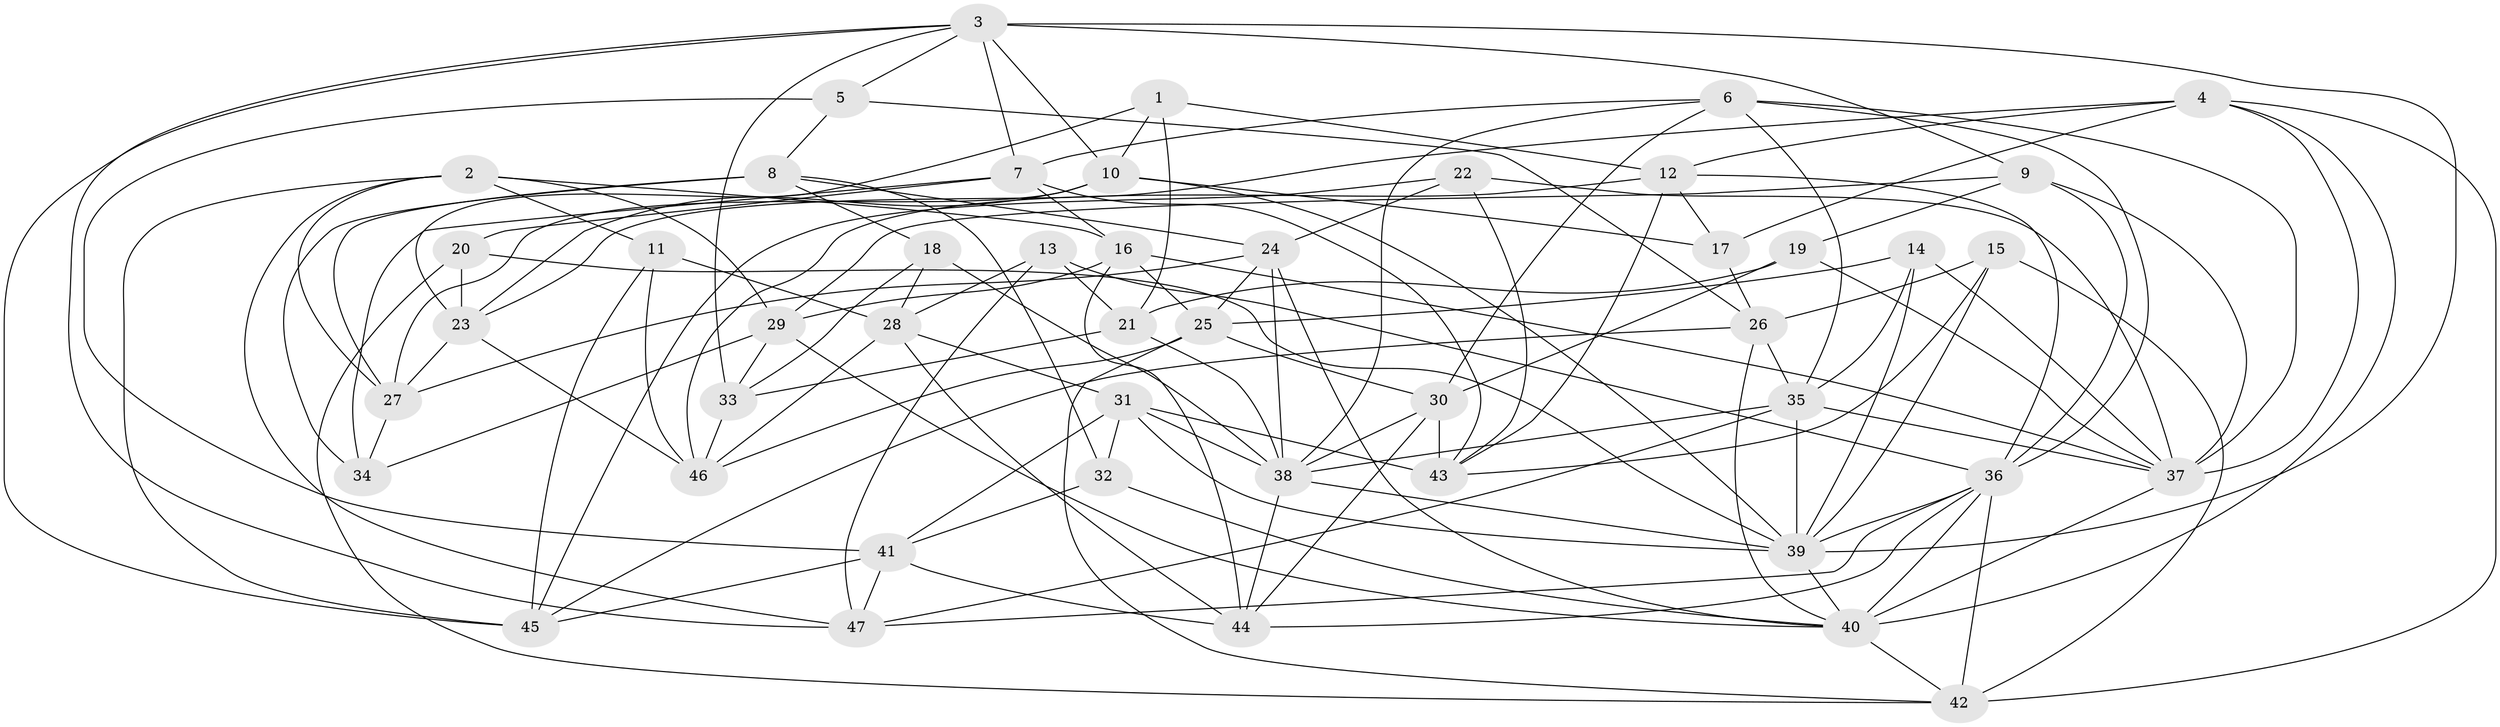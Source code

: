 // original degree distribution, {4: 1.0}
// Generated by graph-tools (version 1.1) at 2025/50/03/09/25 03:50:54]
// undirected, 47 vertices, 136 edges
graph export_dot {
graph [start="1"]
  node [color=gray90,style=filled];
  1;
  2;
  3;
  4;
  5;
  6;
  7;
  8;
  9;
  10;
  11;
  12;
  13;
  14;
  15;
  16;
  17;
  18;
  19;
  20;
  21;
  22;
  23;
  24;
  25;
  26;
  27;
  28;
  29;
  30;
  31;
  32;
  33;
  34;
  35;
  36;
  37;
  38;
  39;
  40;
  41;
  42;
  43;
  44;
  45;
  46;
  47;
  1 -- 10 [weight=1.0];
  1 -- 12 [weight=1.0];
  1 -- 21 [weight=1.0];
  1 -- 23 [weight=1.0];
  2 -- 11 [weight=1.0];
  2 -- 16 [weight=1.0];
  2 -- 27 [weight=1.0];
  2 -- 29 [weight=1.0];
  2 -- 45 [weight=1.0];
  2 -- 47 [weight=1.0];
  3 -- 5 [weight=1.0];
  3 -- 7 [weight=1.0];
  3 -- 9 [weight=1.0];
  3 -- 10 [weight=1.0];
  3 -- 33 [weight=1.0];
  3 -- 39 [weight=1.0];
  3 -- 45 [weight=1.0];
  3 -- 47 [weight=1.0];
  4 -- 12 [weight=1.0];
  4 -- 17 [weight=1.0];
  4 -- 23 [weight=1.0];
  4 -- 37 [weight=1.0];
  4 -- 40 [weight=1.0];
  4 -- 42 [weight=1.0];
  5 -- 8 [weight=1.0];
  5 -- 26 [weight=1.0];
  5 -- 41 [weight=1.0];
  6 -- 7 [weight=1.0];
  6 -- 30 [weight=1.0];
  6 -- 35 [weight=1.0];
  6 -- 36 [weight=1.0];
  6 -- 37 [weight=1.0];
  6 -- 38 [weight=1.0];
  7 -- 16 [weight=1.0];
  7 -- 20 [weight=1.0];
  7 -- 34 [weight=1.0];
  7 -- 43 [weight=1.0];
  8 -- 18 [weight=1.0];
  8 -- 24 [weight=1.0];
  8 -- 27 [weight=1.0];
  8 -- 32 [weight=1.0];
  8 -- 34 [weight=1.0];
  9 -- 19 [weight=1.0];
  9 -- 29 [weight=1.0];
  9 -- 36 [weight=1.0];
  9 -- 37 [weight=2.0];
  10 -- 17 [weight=1.0];
  10 -- 23 [weight=1.0];
  10 -- 27 [weight=1.0];
  10 -- 39 [weight=1.0];
  11 -- 28 [weight=1.0];
  11 -- 45 [weight=1.0];
  11 -- 46 [weight=1.0];
  12 -- 17 [weight=1.0];
  12 -- 36 [weight=1.0];
  12 -- 43 [weight=1.0];
  12 -- 46 [weight=1.0];
  13 -- 21 [weight=1.0];
  13 -- 28 [weight=1.0];
  13 -- 36 [weight=1.0];
  13 -- 47 [weight=1.0];
  14 -- 25 [weight=1.0];
  14 -- 35 [weight=1.0];
  14 -- 37 [weight=1.0];
  14 -- 39 [weight=1.0];
  15 -- 26 [weight=1.0];
  15 -- 39 [weight=1.0];
  15 -- 42 [weight=1.0];
  15 -- 43 [weight=1.0];
  16 -- 25 [weight=1.0];
  16 -- 29 [weight=1.0];
  16 -- 37 [weight=1.0];
  16 -- 44 [weight=1.0];
  17 -- 26 [weight=1.0];
  18 -- 28 [weight=1.0];
  18 -- 33 [weight=1.0];
  18 -- 38 [weight=1.0];
  19 -- 21 [weight=1.0];
  19 -- 30 [weight=1.0];
  19 -- 37 [weight=1.0];
  20 -- 23 [weight=1.0];
  20 -- 39 [weight=1.0];
  20 -- 42 [weight=1.0];
  21 -- 33 [weight=2.0];
  21 -- 38 [weight=1.0];
  22 -- 24 [weight=1.0];
  22 -- 37 [weight=1.0];
  22 -- 43 [weight=1.0];
  22 -- 45 [weight=1.0];
  23 -- 27 [weight=1.0];
  23 -- 46 [weight=1.0];
  24 -- 25 [weight=1.0];
  24 -- 27 [weight=1.0];
  24 -- 38 [weight=1.0];
  24 -- 40 [weight=1.0];
  25 -- 30 [weight=1.0];
  25 -- 42 [weight=1.0];
  25 -- 46 [weight=1.0];
  26 -- 35 [weight=1.0];
  26 -- 40 [weight=1.0];
  26 -- 45 [weight=1.0];
  27 -- 34 [weight=1.0];
  28 -- 31 [weight=1.0];
  28 -- 44 [weight=1.0];
  28 -- 46 [weight=1.0];
  29 -- 33 [weight=1.0];
  29 -- 34 [weight=1.0];
  29 -- 40 [weight=1.0];
  30 -- 38 [weight=1.0];
  30 -- 43 [weight=1.0];
  30 -- 44 [weight=1.0];
  31 -- 32 [weight=1.0];
  31 -- 38 [weight=1.0];
  31 -- 39 [weight=1.0];
  31 -- 41 [weight=1.0];
  31 -- 43 [weight=1.0];
  32 -- 40 [weight=1.0];
  32 -- 41 [weight=1.0];
  33 -- 46 [weight=1.0];
  35 -- 37 [weight=1.0];
  35 -- 38 [weight=2.0];
  35 -- 39 [weight=1.0];
  35 -- 47 [weight=1.0];
  36 -- 39 [weight=1.0];
  36 -- 40 [weight=2.0];
  36 -- 42 [weight=1.0];
  36 -- 44 [weight=1.0];
  36 -- 47 [weight=1.0];
  37 -- 40 [weight=1.0];
  38 -- 39 [weight=1.0];
  38 -- 44 [weight=1.0];
  39 -- 40 [weight=1.0];
  40 -- 42 [weight=1.0];
  41 -- 44 [weight=1.0];
  41 -- 45 [weight=1.0];
  41 -- 47 [weight=1.0];
}

